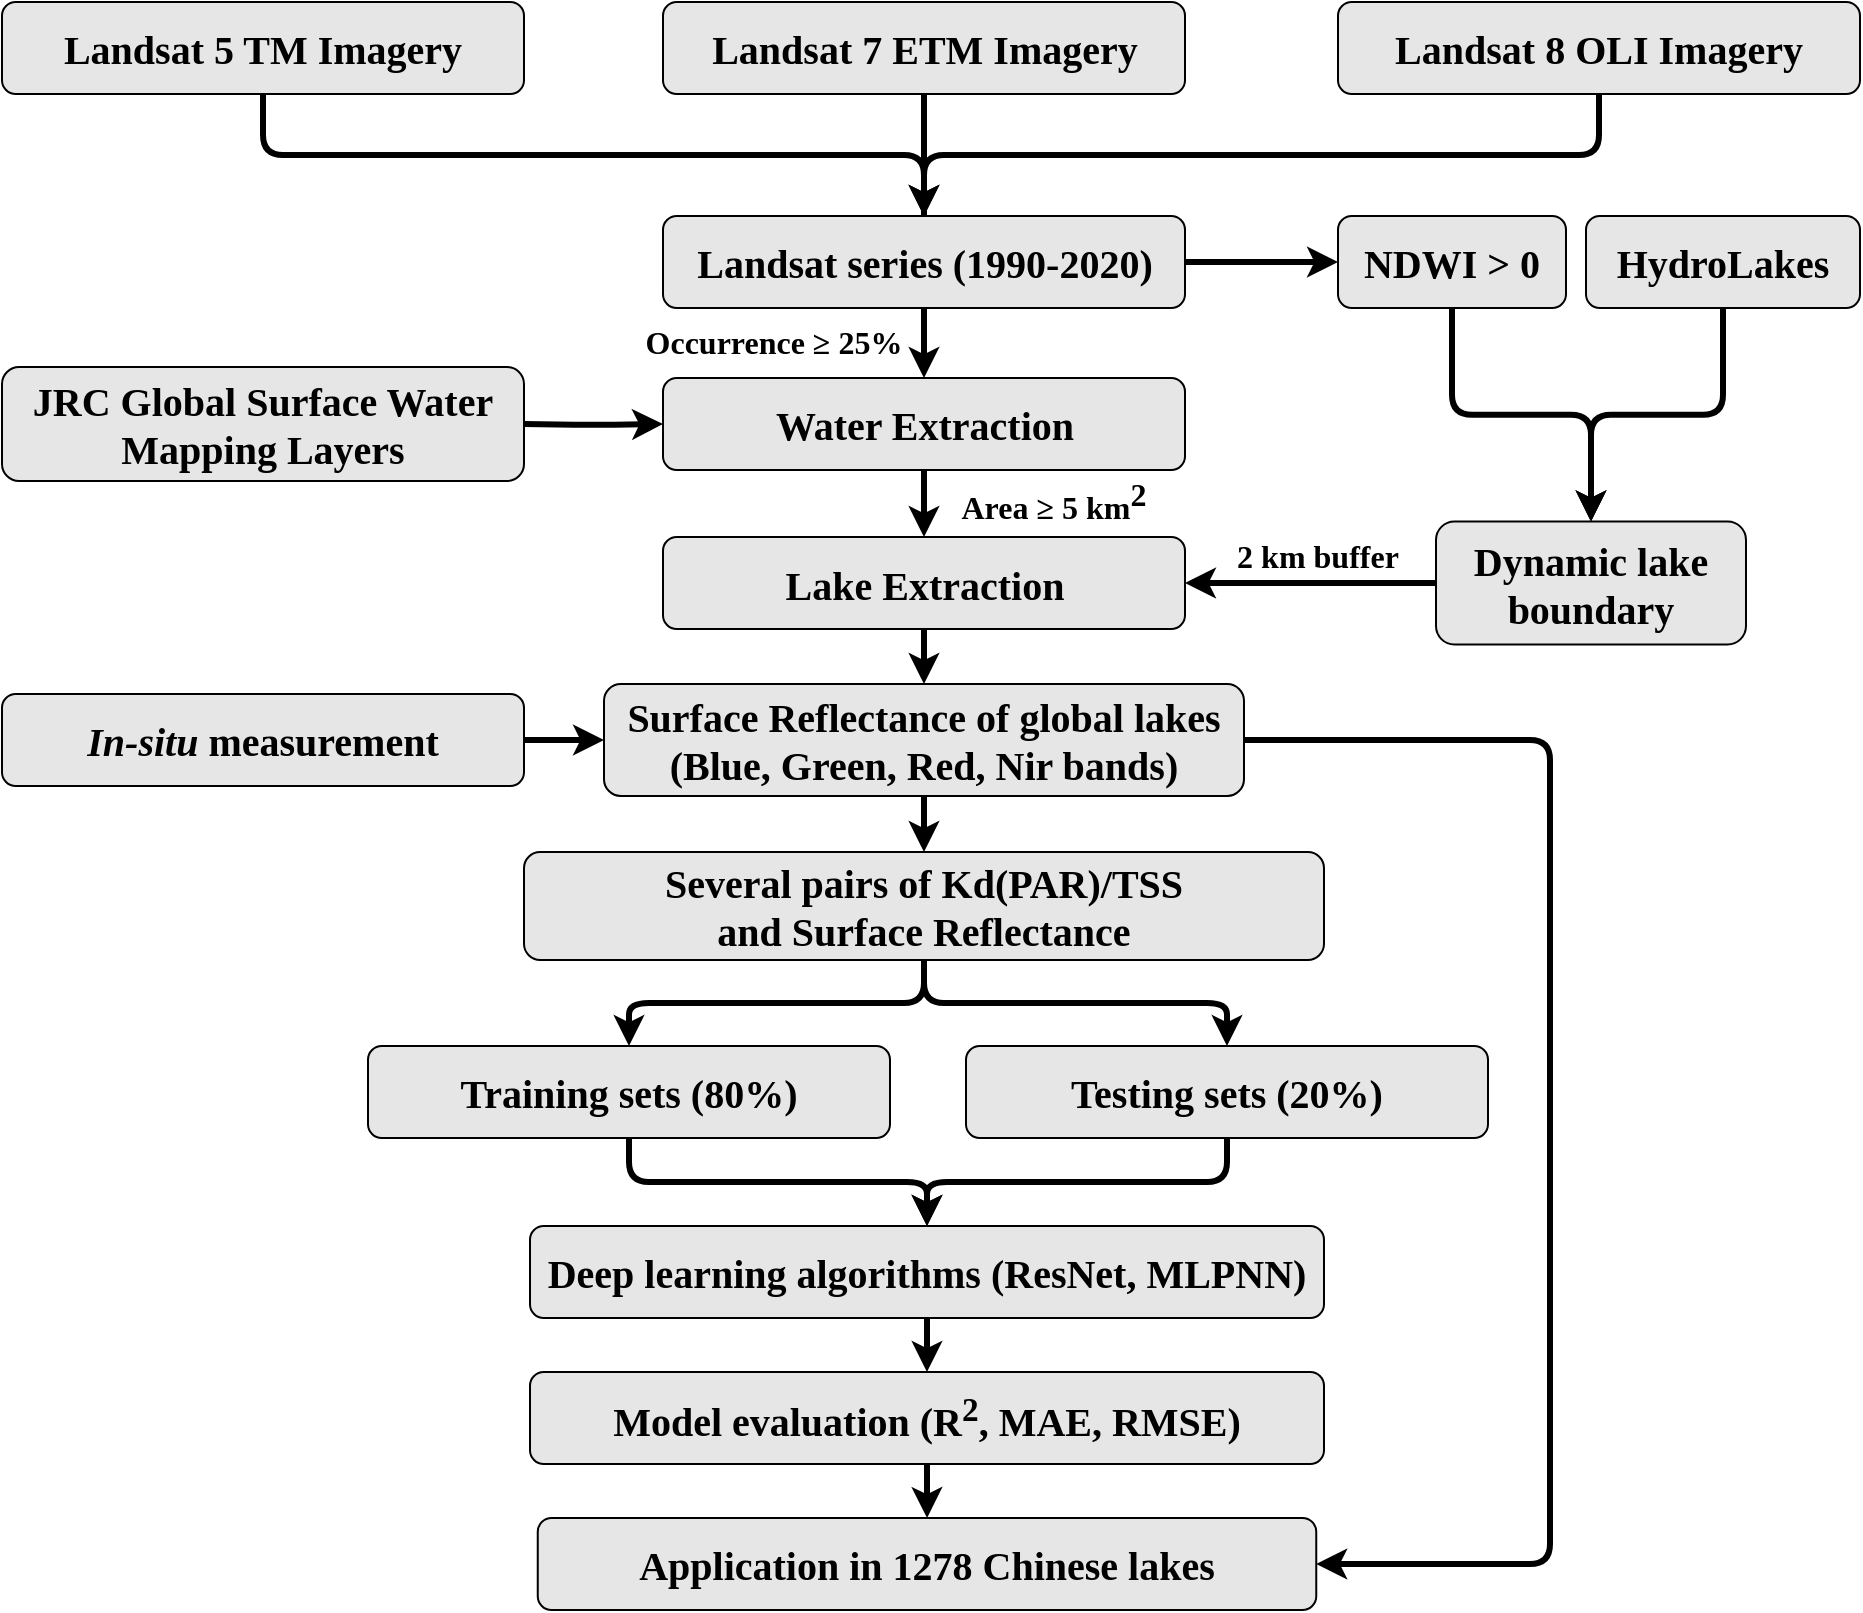 <mxfile>
    <diagram id="DHYC8kaft9ZNbASZwSIB" name="第 1 页">
        <mxGraphModel dx="994" dy="1522" grid="0" gridSize="10" guides="1" tooltips="1" connect="1" arrows="1" fold="1" page="1" pageScale="1" pageWidth="1169" pageHeight="827" background="#ffffff" math="0" shadow="0">
            <root>
                <mxCell id="0"/>
                <mxCell id="1" parent="0"/>
                <mxCell id="47" value="" style="edgeStyle=orthogonalEdgeStyle;html=1;fontFamily=Times New Roman;fontSize=24;fontColor=#000000;strokeColor=#000000;strokeWidth=3;" parent="1" source="2" target="40" edge="1">
                    <mxGeometry relative="1" as="geometry"/>
                </mxCell>
                <mxCell id="2" value="&lt;font face=&quot;Times New Roman&quot; style=&quot;font-size: 20px&quot; color=&quot;#000000&quot;&gt;&lt;b&gt;&lt;i&gt;In-situ&lt;/i&gt; measurement&lt;/b&gt;&lt;/font&gt;" style="rounded=1;whiteSpace=wrap;html=1;fillColor=#E6E6E6;strokeColor=#000000;" parent="1" vertex="1">
                    <mxGeometry x="252" y="130" width="261" height="46" as="geometry"/>
                </mxCell>
                <mxCell id="15" style="edgeStyle=orthogonalEdgeStyle;html=1;fontFamily=Times New Roman;fontSize=20;fontColor=#000000;strokeColor=#000000;strokeWidth=3;" parent="1" source="5" target="13" edge="1">
                    <mxGeometry relative="1" as="geometry"/>
                </mxCell>
                <mxCell id="16" style="edgeStyle=orthogonalEdgeStyle;html=1;fontFamily=Times New Roman;fontSize=20;fontColor=#000000;strokeColor=#000000;strokeWidth=3;" parent="1" source="5" target="14" edge="1">
                    <mxGeometry relative="1" as="geometry"/>
                </mxCell>
                <mxCell id="5" value="&lt;font color=&quot;#000000&quot; face=&quot;Times New Roman&quot;&gt;&lt;span style=&quot;font-size: 20px&quot;&gt;&lt;b&gt;Several pairs of Kd(PAR)/TSS &lt;br&gt;and Surface Reflectance&lt;/b&gt;&lt;/span&gt;&lt;/font&gt;" style="whiteSpace=wrap;html=1;fillColor=#E6E6E6;strokeColor=#000000;rounded=1;" parent="1" vertex="1">
                    <mxGeometry x="513" y="209" width="400" height="54" as="geometry"/>
                </mxCell>
                <mxCell id="947" style="edgeStyle=orthogonalEdgeStyle;html=1;fontFamily=Times New Roman;fontSize=16;fontColor=#000000;strokeColor=#000000;strokeWidth=3;" parent="1" source="13" target="946" edge="1">
                    <mxGeometry relative="1" as="geometry"/>
                </mxCell>
                <mxCell id="13" value="&lt;font color=&quot;#000000&quot; face=&quot;Times New Roman&quot;&gt;&lt;span style=&quot;font-size: 20px&quot;&gt;&lt;b&gt;Training sets (80%)&lt;/b&gt;&lt;/span&gt;&lt;/font&gt;" style="rounded=1;whiteSpace=wrap;html=1;fillColor=#E6E6E6;strokeColor=#000000;" parent="1" vertex="1">
                    <mxGeometry x="435" y="306" width="261" height="46" as="geometry"/>
                </mxCell>
                <mxCell id="948" style="edgeStyle=orthogonalEdgeStyle;html=1;fontFamily=Times New Roman;fontSize=16;fontColor=#000000;strokeColor=#000000;strokeWidth=3;" parent="1" source="14" target="946" edge="1">
                    <mxGeometry relative="1" as="geometry"/>
                </mxCell>
                <mxCell id="14" value="&lt;font color=&quot;#000000&quot; face=&quot;Times New Roman&quot;&gt;&lt;span style=&quot;font-size: 20px&quot;&gt;&lt;b&gt;Testing sets (20%)&lt;/b&gt;&lt;/span&gt;&lt;/font&gt;" style="rounded=1;whiteSpace=wrap;html=1;fillColor=#E6E6E6;strokeColor=#000000;" parent="1" vertex="1">
                    <mxGeometry x="734" y="306" width="261" height="46" as="geometry"/>
                </mxCell>
                <mxCell id="39" style="edgeStyle=orthogonalEdgeStyle;html=1;entryX=1;entryY=0.5;entryDx=0;entryDy=0;fontFamily=Times New Roman;fontSize=20;fontColor=#000000;strokeColor=#000000;strokeWidth=3;" parent="1" source="30" target="37" edge="1">
                    <mxGeometry relative="1" as="geometry"/>
                </mxCell>
                <mxCell id="30" value="&lt;font color=&quot;#000000&quot; face=&quot;Times New Roman&quot;&gt;&lt;span style=&quot;font-size: 20px&quot;&gt;&lt;b&gt;Dynamic lake boundary&lt;/b&gt;&lt;/span&gt;&lt;/font&gt;" style="rounded=1;whiteSpace=wrap;html=1;fillColor=#E6E6E6;strokeColor=#000000;" parent="1" vertex="1">
                    <mxGeometry x="969" y="43.75" width="155" height="61.5" as="geometry"/>
                </mxCell>
                <mxCell id="36" style="edgeStyle=orthogonalEdgeStyle;html=1;entryX=0;entryY=0.5;entryDx=0;entryDy=0;fontFamily=Times New Roman;fontSize=20;fontColor=#000000;strokeColor=#000000;strokeWidth=3;" parent="1" target="35" edge="1">
                    <mxGeometry relative="1" as="geometry">
                        <mxPoint x="513" y="-5" as="sourcePoint"/>
                    </mxGeometry>
                </mxCell>
                <mxCell id="31" value="&lt;font color=&quot;#000000&quot; face=&quot;Times New Roman&quot;&gt;&lt;span style=&quot;font-size: 20px&quot;&gt;&lt;b&gt;JRC Global Surface Water Mapping Layers&lt;/b&gt;&lt;/span&gt;&lt;/font&gt;" style="rounded=1;whiteSpace=wrap;html=1;fillColor=#E6E6E6;strokeColor=#000000;" parent="1" vertex="1">
                    <mxGeometry x="252" y="-33.5" width="261" height="57" as="geometry"/>
                </mxCell>
                <mxCell id="34" value="" style="edgeStyle=orthogonalEdgeStyle;html=1;strokeWidth=3;strokeColor=#000000;" parent="1" source="32" target="962" edge="1">
                    <mxGeometry relative="1" as="geometry">
                        <mxPoint x="713" y="-49.5" as="targetPoint"/>
                    </mxGeometry>
                </mxCell>
                <mxCell id="32" value="&lt;font color=&quot;#000000&quot; face=&quot;Times New Roman&quot;&gt;&lt;span style=&quot;font-size: 20px&quot;&gt;&lt;b&gt;Landsat 7 ETM Imagery&lt;/b&gt;&lt;/span&gt;&lt;/font&gt;" style="rounded=1;whiteSpace=wrap;html=1;fillColor=#E6E6E6;strokeColor=#000000;" parent="1" vertex="1">
                    <mxGeometry x="582.5" y="-216" width="261" height="46" as="geometry"/>
                </mxCell>
                <mxCell id="950" style="edgeStyle=orthogonalEdgeStyle;html=1;fontFamily=Times New Roman;fontSize=16;fontColor=#000000;strokeColor=#000000;strokeWidth=3;" parent="1" source="35" target="37" edge="1">
                    <mxGeometry relative="1" as="geometry"/>
                </mxCell>
                <mxCell id="35" value="&lt;font color=&quot;#000000&quot; face=&quot;Times New Roman&quot;&gt;&lt;span style=&quot;font-size: 20px&quot;&gt;&lt;b&gt;Water Extraction&lt;/b&gt;&lt;/span&gt;&lt;/font&gt;" style="rounded=1;whiteSpace=wrap;html=1;fillColor=#E6E6E6;strokeColor=#000000;" parent="1" vertex="1">
                    <mxGeometry x="582.5" y="-28" width="261" height="46" as="geometry"/>
                </mxCell>
                <mxCell id="41" style="edgeStyle=orthogonalEdgeStyle;html=1;entryX=0.5;entryY=0;entryDx=0;entryDy=0;fontFamily=Times New Roman;fontSize=20;fontColor=#000000;strokeColor=#000000;strokeWidth=3;" parent="1" source="37" target="40" edge="1">
                    <mxGeometry relative="1" as="geometry"/>
                </mxCell>
                <mxCell id="37" value="&lt;font color=&quot;#000000&quot; face=&quot;Times New Roman&quot;&gt;&lt;span style=&quot;font-size: 20px&quot;&gt;&lt;b&gt;Lake Extraction&lt;/b&gt;&lt;/span&gt;&lt;/font&gt;" style="rounded=1;whiteSpace=wrap;html=1;fillColor=#E6E6E6;strokeColor=#000000;" parent="1" vertex="1">
                    <mxGeometry x="582.5" y="51.5" width="261" height="46" as="geometry"/>
                </mxCell>
                <mxCell id="44" value="" style="edgeStyle=orthogonalEdgeStyle;html=1;fontFamily=Times New Roman;fontSize=16;fontColor=#000000;strokeColor=#000000;strokeWidth=3;" parent="1" source="40" target="5" edge="1">
                    <mxGeometry relative="1" as="geometry"/>
                </mxCell>
                <mxCell id="956" style="edgeStyle=orthogonalEdgeStyle;html=1;entryX=1;entryY=0.5;entryDx=0;entryDy=0;fontFamily=Times New Roman;fontSize=16;fontColor=#000000;strokeColor=#000000;strokeWidth=3;exitX=1;exitY=0.5;exitDx=0;exitDy=0;" parent="1" source="40" target="952" edge="1">
                    <mxGeometry relative="1" as="geometry">
                        <Array as="points">
                            <mxPoint x="1026" y="153"/>
                            <mxPoint x="1026" y="565"/>
                        </Array>
                    </mxGeometry>
                </mxCell>
                <mxCell id="40" value="&lt;font color=&quot;#000000&quot; face=&quot;Times New Roman&quot;&gt;&lt;span style=&quot;font-size: 20px&quot;&gt;&lt;b&gt;Surface Reflectance of global lakes&lt;br&gt;(Blue, Green, Red, Nir bands)&lt;br&gt;&lt;/b&gt;&lt;/span&gt;&lt;/font&gt;" style="rounded=1;whiteSpace=wrap;html=1;fillColor=#E6E6E6;strokeColor=#000000;" parent="1" vertex="1">
                    <mxGeometry x="553" y="125" width="320" height="56" as="geometry"/>
                </mxCell>
                <mxCell id="42" value="Occurrence ≥ 25%" style="text;html=1;strokeColor=none;fillColor=none;align=center;verticalAlign=middle;whiteSpace=wrap;rounded=0;fontFamily=Times New Roman;fontSize=16;fontColor=#000000;fontStyle=1" parent="1" vertex="1">
                    <mxGeometry x="553" y="-61" width="170" height="30" as="geometry"/>
                </mxCell>
                <mxCell id="43" value="Area ≥ 5 km&lt;sup style=&quot;font-size: 16px&quot;&gt;2&lt;/sup&gt;" style="text;html=1;strokeColor=none;fillColor=none;align=center;verticalAlign=middle;whiteSpace=wrap;rounded=0;fontFamily=Times New Roman;fontSize=16;fontColor=#000000;fontStyle=1" parent="1" vertex="1">
                    <mxGeometry x="693" y="18" width="170" height="30" as="geometry"/>
                </mxCell>
                <mxCell id="951" style="edgeStyle=orthogonalEdgeStyle;html=1;fontFamily=Times New Roman;fontSize=16;fontColor=#000000;strokeColor=#000000;strokeWidth=3;" parent="1" source="946" target="949" edge="1">
                    <mxGeometry relative="1" as="geometry"/>
                </mxCell>
                <mxCell id="946" value="&lt;font color=&quot;#000000&quot; face=&quot;Times New Roman&quot;&gt;&lt;span style=&quot;font-size: 20px&quot;&gt;&lt;b&gt;Deep learning algorithms (ResNet, MLPNN)&lt;/b&gt;&lt;/span&gt;&lt;/font&gt;" style="rounded=1;whiteSpace=wrap;html=1;fillColor=#E6E6E6;strokeColor=#000000;" parent="1" vertex="1">
                    <mxGeometry x="516" y="396" width="397" height="46" as="geometry"/>
                </mxCell>
                <mxCell id="953" style="edgeStyle=orthogonalEdgeStyle;html=1;fontFamily=Times New Roman;fontSize=16;fontColor=#000000;strokeColor=#000000;strokeWidth=3;" parent="1" source="949" target="952" edge="1">
                    <mxGeometry relative="1" as="geometry"/>
                </mxCell>
                <mxCell id="949" value="&lt;font color=&quot;#000000&quot; face=&quot;Times New Roman&quot;&gt;&lt;span style=&quot;font-size: 20px&quot;&gt;&lt;b&gt;Model evaluation (R&lt;sup&gt;2&lt;/sup&gt;, MAE, RMSE)&lt;/b&gt;&lt;/span&gt;&lt;/font&gt;" style="rounded=1;whiteSpace=wrap;html=1;fillColor=#E6E6E6;strokeColor=#000000;" parent="1" vertex="1">
                    <mxGeometry x="516" y="469" width="397" height="46" as="geometry"/>
                </mxCell>
                <mxCell id="952" value="&lt;font color=&quot;#000000&quot; face=&quot;Times New Roman&quot;&gt;&lt;span style=&quot;font-size: 20px&quot;&gt;&lt;b&gt;Application in 1278 Chinese lakes&lt;/b&gt;&lt;/span&gt;&lt;/font&gt;" style="rounded=1;whiteSpace=wrap;html=1;fillColor=#E6E6E6;strokeColor=#000000;" parent="1" vertex="1">
                    <mxGeometry x="519.88" y="542" width="389.25" height="46" as="geometry"/>
                </mxCell>
                <mxCell id="957" value="&lt;font color=&quot;#000000&quot; face=&quot;Times New Roman&quot;&gt;&lt;span style=&quot;font-size: 20px&quot;&gt;&lt;b&gt;Landsat 5 TM Imagery&lt;/b&gt;&lt;/span&gt;&lt;/font&gt;" style="rounded=1;whiteSpace=wrap;html=1;fillColor=#E6E6E6;strokeColor=#000000;" vertex="1" parent="1">
                    <mxGeometry x="252" y="-216" width="261" height="46" as="geometry"/>
                </mxCell>
                <mxCell id="958" value="&lt;font color=&quot;#000000&quot; face=&quot;Times New Roman&quot;&gt;&lt;span style=&quot;font-size: 20px&quot;&gt;&lt;b&gt;Landsat 8 OLI Imagery&lt;/b&gt;&lt;/span&gt;&lt;/font&gt;" style="rounded=1;whiteSpace=wrap;html=1;fillColor=#E6E6E6;strokeColor=#000000;" vertex="1" parent="1">
                    <mxGeometry x="920" y="-216" width="261" height="46" as="geometry"/>
                </mxCell>
                <mxCell id="960" value="" style="edgeStyle=orthogonalEdgeStyle;html=1;strokeWidth=3;strokeColor=#000000;exitX=0.5;exitY=1;exitDx=0;exitDy=0;" edge="1" parent="1" source="957" target="962">
                    <mxGeometry relative="1" as="geometry">
                        <mxPoint x="723" y="-18" as="targetPoint"/>
                        <mxPoint x="1042.5" y="-65" as="sourcePoint"/>
                    </mxGeometry>
                </mxCell>
                <mxCell id="961" value="&lt;font color=&quot;#000000&quot; face=&quot;Times New Roman&quot;&gt;&lt;span style=&quot;font-size: 20px&quot;&gt;&lt;b&gt;NDWI &amp;gt; 0&lt;/b&gt;&lt;/span&gt;&lt;/font&gt;" style="rounded=1;whiteSpace=wrap;html=1;fillColor=#E6E6E6;strokeColor=#000000;" vertex="1" parent="1">
                    <mxGeometry x="920" y="-109" width="114" height="46" as="geometry"/>
                </mxCell>
                <mxCell id="962" value="&lt;font color=&quot;#000000&quot; face=&quot;Times New Roman&quot;&gt;&lt;span style=&quot;font-size: 20px&quot;&gt;&lt;b&gt;Landsat series (1990-2020)&lt;/b&gt;&lt;/span&gt;&lt;/font&gt;" style="rounded=1;whiteSpace=wrap;html=1;fillColor=#E6E6E6;strokeColor=#000000;" vertex="1" parent="1">
                    <mxGeometry x="582.5" y="-109" width="261" height="46" as="geometry"/>
                </mxCell>
                <mxCell id="963" value="" style="edgeStyle=orthogonalEdgeStyle;html=1;strokeWidth=3;strokeColor=#000000;exitX=0.5;exitY=1;exitDx=0;exitDy=0;endArrow=none;" edge="1" parent="1" source="958" target="962">
                    <mxGeometry relative="1" as="geometry">
                        <mxPoint x="713" y="-28" as="targetPoint"/>
                        <mxPoint x="1034.5" y="-170" as="sourcePoint"/>
                    </mxGeometry>
                </mxCell>
                <mxCell id="964" value="" style="edgeStyle=orthogonalEdgeStyle;html=1;strokeWidth=3;strokeColor=#000000;entryX=0.5;entryY=0;entryDx=0;entryDy=0;exitX=0.5;exitY=1;exitDx=0;exitDy=0;" edge="1" parent="1" source="962" target="35">
                    <mxGeometry relative="1" as="geometry">
                        <mxPoint x="723" y="-108" as="targetPoint"/>
                        <mxPoint x="713" y="-89" as="sourcePoint"/>
                    </mxGeometry>
                </mxCell>
                <mxCell id="965" style="edgeStyle=orthogonalEdgeStyle;html=1;entryX=0;entryY=0.5;entryDx=0;entryDy=0;fontFamily=Times New Roman;fontSize=20;fontColor=#000000;strokeColor=#000000;strokeWidth=3;" edge="1" parent="1" source="962" target="961">
                    <mxGeometry relative="1" as="geometry">
                        <mxPoint x="723" y="107.5" as="sourcePoint"/>
                        <mxPoint x="723" y="135" as="targetPoint"/>
                    </mxGeometry>
                </mxCell>
                <mxCell id="968" value="&lt;font color=&quot;#000000&quot; face=&quot;Times New Roman&quot;&gt;&lt;span style=&quot;font-size: 20px&quot;&gt;&lt;b&gt;HydroLakes&lt;/b&gt;&lt;/span&gt;&lt;/font&gt;" style="rounded=1;whiteSpace=wrap;html=1;fillColor=#E6E6E6;strokeColor=#000000;" vertex="1" parent="1">
                    <mxGeometry x="1044" y="-109" width="137" height="46" as="geometry"/>
                </mxCell>
                <mxCell id="969" style="edgeStyle=orthogonalEdgeStyle;html=1;fontFamily=Times New Roman;fontSize=20;fontColor=#000000;strokeColor=#000000;strokeWidth=3;exitX=0.5;exitY=1;exitDx=0;exitDy=0;" edge="1" parent="1" source="961" target="30">
                    <mxGeometry relative="1" as="geometry">
                        <mxPoint x="930" y="84.6" as="sourcePoint"/>
                        <mxPoint x="853.5" y="84.5" as="targetPoint"/>
                    </mxGeometry>
                </mxCell>
                <mxCell id="970" style="edgeStyle=orthogonalEdgeStyle;html=1;fontFamily=Times New Roman;fontSize=20;fontColor=#000000;strokeColor=#000000;strokeWidth=3;" edge="1" parent="1" source="968" target="30">
                    <mxGeometry relative="1" as="geometry">
                        <mxPoint x="987" y="-53" as="sourcePoint"/>
                        <mxPoint x="1052" y="52" as="targetPoint"/>
                    </mxGeometry>
                </mxCell>
                <mxCell id="971" value="2 km buffer" style="text;html=1;strokeColor=none;fillColor=none;align=center;verticalAlign=middle;whiteSpace=wrap;rounded=0;fontFamily=Times New Roman;fontSize=16;fontColor=#000000;fontStyle=1" vertex="1" parent="1">
                    <mxGeometry x="825" y="46" width="170" height="30" as="geometry"/>
                </mxCell>
            </root>
        </mxGraphModel>
    </diagram>
</mxfile>